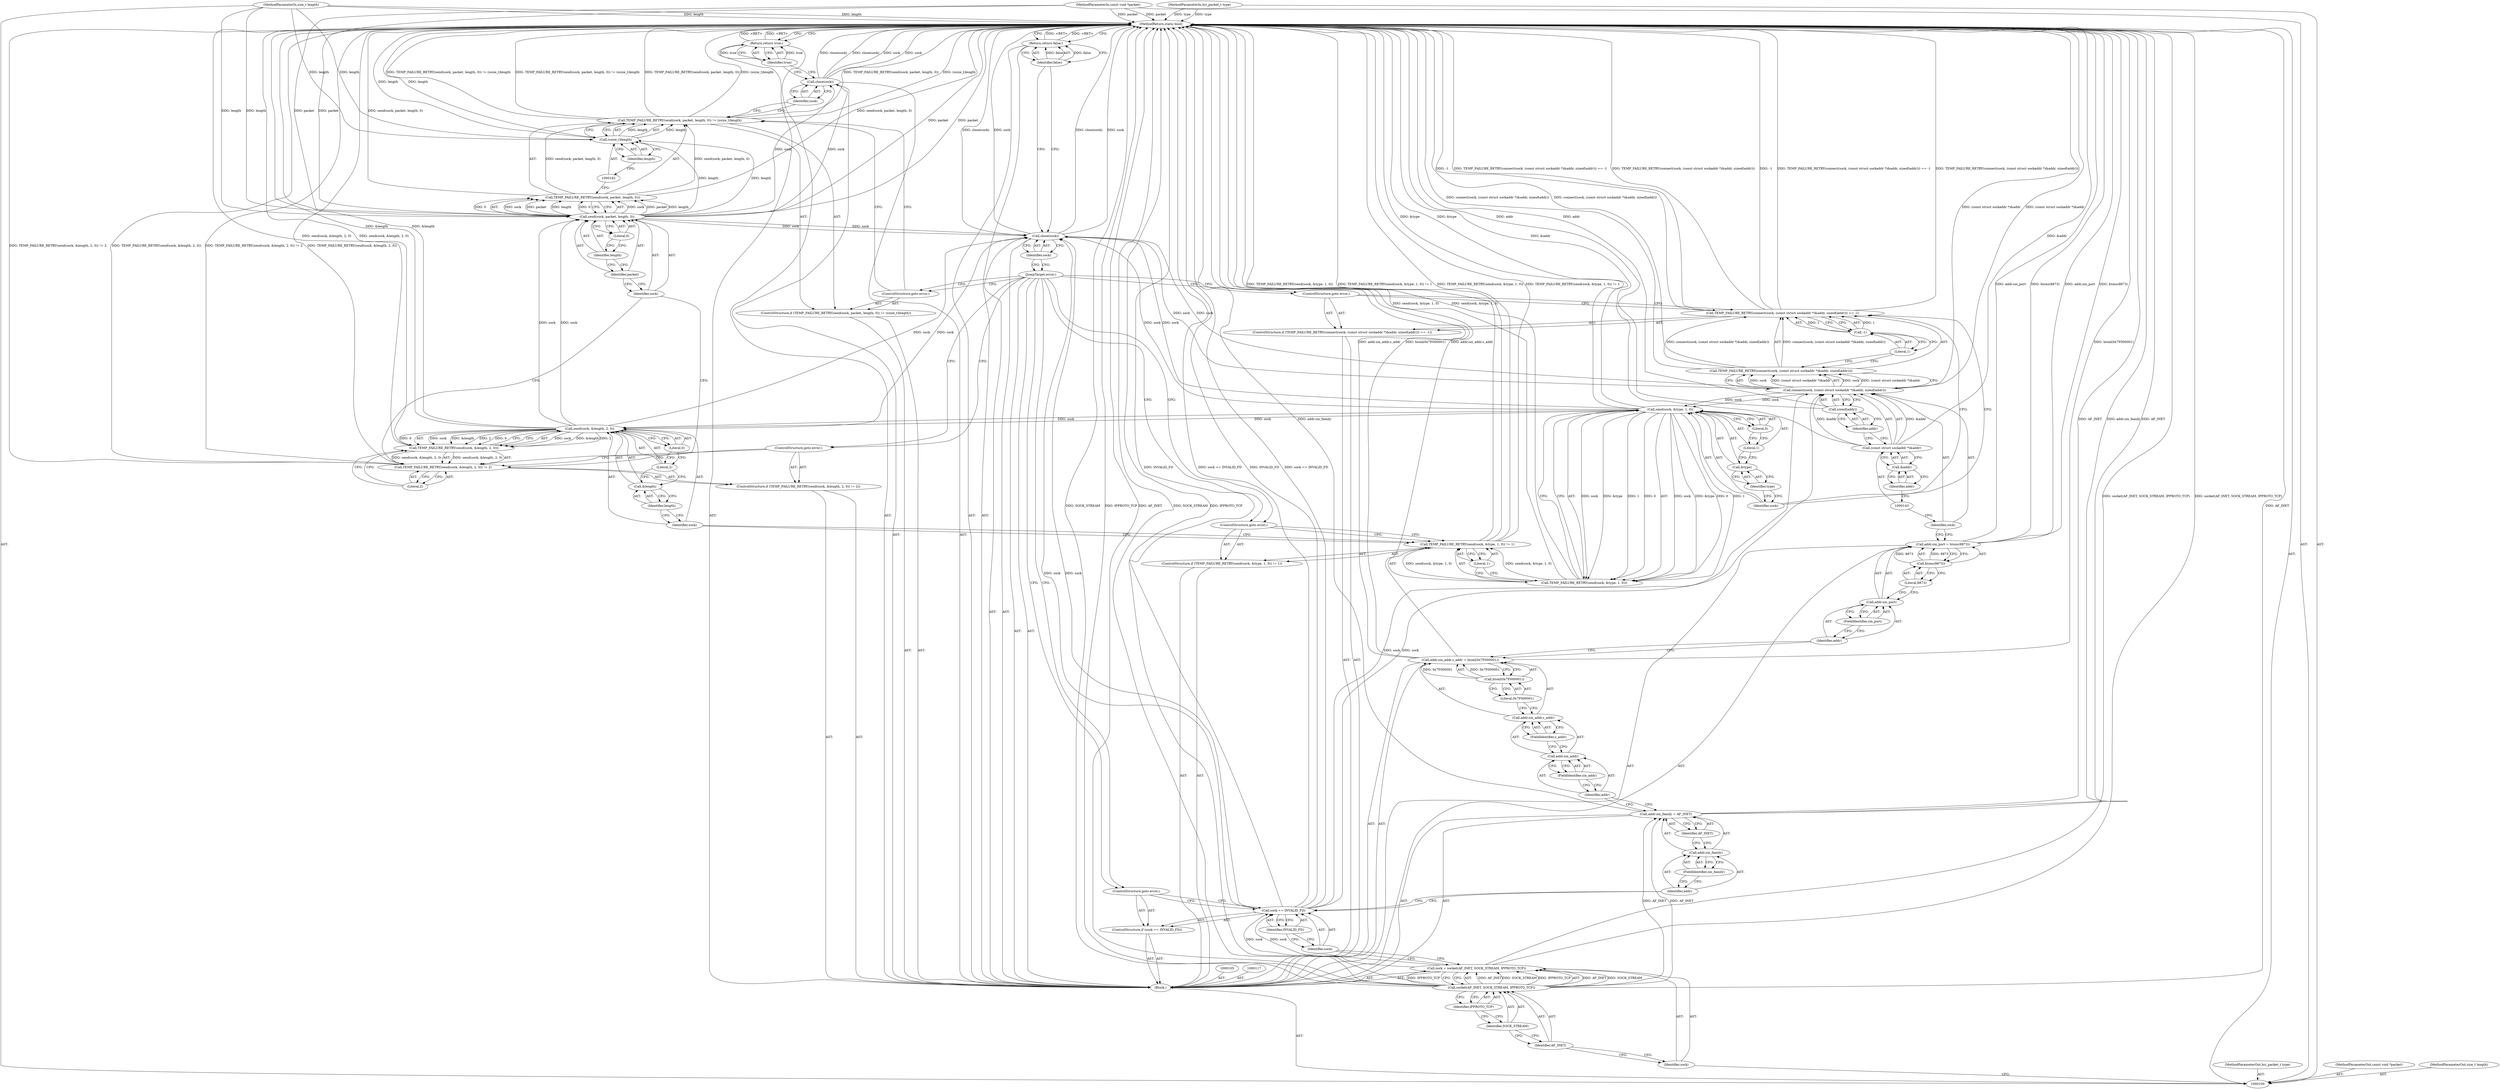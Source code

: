 digraph "0_Android_472271b153c5dc53c28beac55480a8d8434b2d5c_69" {
"1000194" [label="(MethodReturn,static bool)"];
"1000101" [label="(MethodParameterIn,hci_packet_t type)"];
"1000276" [label="(MethodParameterOut,hci_packet_t type)"];
"1000102" [label="(MethodParameterIn,const void *packet)"];
"1000277" [label="(MethodParameterOut,const void *packet)"];
"1000103" [label="(MethodParameterIn,size_t length)"];
"1000278" [label="(MethodParameterOut,size_t length)"];
"1000104" [label="(Block,)"];
"1000135" [label="(Call,htons(8873))"];
"1000136" [label="(Literal,8873)"];
"1000131" [label="(Call,addr.sin_port = htons(8873))"];
"1000132" [label="(Call,addr.sin_port)"];
"1000133" [label="(Identifier,addr)"];
"1000134" [label="(FieldIdentifier,sin_port)"];
"1000137" [label="(ControlStructure,if (TEMP_FAILURE_RETRY(connect(sock, (const struct sockaddr *)&addr, sizeof(addr))) == -1))"];
"1000140" [label="(Call,connect(sock, (const struct sockaddr *)&addr, sizeof(addr)))"];
"1000141" [label="(Identifier,sock)"];
"1000142" [label="(Call,(const struct sockaddr *)&addr)"];
"1000138" [label="(Call,TEMP_FAILURE_RETRY(connect(sock, (const struct sockaddr *)&addr, sizeof(addr))) == -1)"];
"1000139" [label="(Call,TEMP_FAILURE_RETRY(connect(sock, (const struct sockaddr *)&addr, sizeof(addr))))"];
"1000144" [label="(Call,&addr)"];
"1000145" [label="(Identifier,addr)"];
"1000146" [label="(Call,sizeof(addr))"];
"1000147" [label="(Identifier,addr)"];
"1000148" [label="(Call,-1)"];
"1000149" [label="(Literal,1)"];
"1000150" [label="(ControlStructure,goto error;)"];
"1000151" [label="(ControlStructure,if (TEMP_FAILURE_RETRY(send(sock, &type, 1, 0)) != 1))"];
"1000154" [label="(Call,send(sock, &type, 1, 0))"];
"1000155" [label="(Identifier,sock)"];
"1000156" [label="(Call,&type)"];
"1000157" [label="(Identifier,type)"];
"1000158" [label="(Literal,1)"];
"1000159" [label="(Literal,0)"];
"1000160" [label="(Literal,1)"];
"1000152" [label="(Call,TEMP_FAILURE_RETRY(send(sock, &type, 1, 0)) != 1)"];
"1000153" [label="(Call,TEMP_FAILURE_RETRY(send(sock, &type, 1, 0)))"];
"1000161" [label="(ControlStructure,goto error;)"];
"1000162" [label="(ControlStructure,if (TEMP_FAILURE_RETRY(send(sock, &length, 2, 0)) != 2))"];
"1000165" [label="(Call,send(sock, &length, 2, 0))"];
"1000166" [label="(Identifier,sock)"];
"1000167" [label="(Call,&length)"];
"1000168" [label="(Identifier,length)"];
"1000169" [label="(Literal,2)"];
"1000170" [label="(Literal,0)"];
"1000171" [label="(Literal,2)"];
"1000163" [label="(Call,TEMP_FAILURE_RETRY(send(sock, &length, 2, 0)) != 2)"];
"1000164" [label="(Call,TEMP_FAILURE_RETRY(send(sock, &length, 2, 0)))"];
"1000172" [label="(ControlStructure,goto error;)"];
"1000108" [label="(Call,socket(AF_INET, SOCK_STREAM, IPPROTO_TCP))"];
"1000109" [label="(Identifier,AF_INET)"];
"1000110" [label="(Identifier,SOCK_STREAM)"];
"1000111" [label="(Identifier,IPPROTO_TCP)"];
"1000106" [label="(Call,sock = socket(AF_INET, SOCK_STREAM, IPPROTO_TCP))"];
"1000107" [label="(Identifier,sock)"];
"1000173" [label="(ControlStructure,if (TEMP_FAILURE_RETRY(send(sock, packet, length, 0)) != (ssize_t)length))"];
"1000176" [label="(Call,send(sock, packet, length, 0))"];
"1000177" [label="(Identifier,sock)"];
"1000178" [label="(Identifier,packet)"];
"1000179" [label="(Identifier,length)"];
"1000180" [label="(Literal,0)"];
"1000181" [label="(Call,(ssize_t)length)"];
"1000174" [label="(Call,TEMP_FAILURE_RETRY(send(sock, packet, length, 0)) != (ssize_t)length)"];
"1000175" [label="(Call,TEMP_FAILURE_RETRY(send(sock, packet, length, 0)))"];
"1000183" [label="(Identifier,length)"];
"1000184" [label="(ControlStructure,goto error;)"];
"1000185" [label="(Call,close(sock))"];
"1000186" [label="(Identifier,sock)"];
"1000187" [label="(Return,return true;)"];
"1000188" [label="(Identifier,true)"];
"1000189" [label="(JumpTarget,error:)"];
"1000190" [label="(Call,close(sock))"];
"1000191" [label="(Identifier,sock)"];
"1000192" [label="(Return,return false;)"];
"1000193" [label="(Identifier,false)"];
"1000112" [label="(ControlStructure,if (sock == INVALID_FD))"];
"1000115" [label="(Identifier,INVALID_FD)"];
"1000113" [label="(Call,sock == INVALID_FD)"];
"1000114" [label="(Identifier,sock)"];
"1000116" [label="(ControlStructure,goto error;)"];
"1000122" [label="(Identifier,AF_INET)"];
"1000118" [label="(Call,addr.sin_family = AF_INET)"];
"1000119" [label="(Call,addr.sin_family)"];
"1000120" [label="(Identifier,addr)"];
"1000121" [label="(FieldIdentifier,sin_family)"];
"1000128" [label="(FieldIdentifier,s_addr)"];
"1000129" [label="(Call,htonl(0x7F000001))"];
"1000123" [label="(Call,addr.sin_addr.s_addr = htonl(0x7F000001))"];
"1000124" [label="(Call,addr.sin_addr.s_addr)"];
"1000125" [label="(Call,addr.sin_addr)"];
"1000126" [label="(Identifier,addr)"];
"1000130" [label="(Literal,0x7F000001)"];
"1000127" [label="(FieldIdentifier,sin_addr)"];
"1000194" -> "1000100"  [label="AST: "];
"1000194" -> "1000187"  [label="CFG: "];
"1000194" -> "1000192"  [label="CFG: "];
"1000187" -> "1000194"  [label="DDG: <RET>"];
"1000176" -> "1000194"  [label="DDG: packet"];
"1000140" -> "1000194"  [label="DDG: (const struct sockaddr *)&addr"];
"1000106" -> "1000194"  [label="DDG: socket(AF_INET, SOCK_STREAM, IPPROTO_TCP)"];
"1000185" -> "1000194"  [label="DDG: close(sock)"];
"1000185" -> "1000194"  [label="DDG: sock"];
"1000190" -> "1000194"  [label="DDG: close(sock)"];
"1000190" -> "1000194"  [label="DDG: sock"];
"1000174" -> "1000194"  [label="DDG: (ssize_t)length"];
"1000174" -> "1000194"  [label="DDG: TEMP_FAILURE_RETRY(send(sock, packet, length, 0)) != (ssize_t)length"];
"1000174" -> "1000194"  [label="DDG: TEMP_FAILURE_RETRY(send(sock, packet, length, 0))"];
"1000152" -> "1000194"  [label="DDG: TEMP_FAILURE_RETRY(send(sock, &type, 1, 0))"];
"1000152" -> "1000194"  [label="DDG: TEMP_FAILURE_RETRY(send(sock, &type, 1, 0)) != 1"];
"1000102" -> "1000194"  [label="DDG: packet"];
"1000153" -> "1000194"  [label="DDG: send(sock, &type, 1, 0)"];
"1000118" -> "1000194"  [label="DDG: AF_INET"];
"1000118" -> "1000194"  [label="DDG: addr.sin_family"];
"1000163" -> "1000194"  [label="DDG: TEMP_FAILURE_RETRY(send(sock, &length, 2, 0))"];
"1000163" -> "1000194"  [label="DDG: TEMP_FAILURE_RETRY(send(sock, &length, 2, 0)) != 2"];
"1000131" -> "1000194"  [label="DDG: addr.sin_port"];
"1000131" -> "1000194"  [label="DDG: htons(8873)"];
"1000138" -> "1000194"  [label="DDG: TEMP_FAILURE_RETRY(connect(sock, (const struct sockaddr *)&addr, sizeof(addr)))"];
"1000138" -> "1000194"  [label="DDG: -1"];
"1000138" -> "1000194"  [label="DDG: TEMP_FAILURE_RETRY(connect(sock, (const struct sockaddr *)&addr, sizeof(addr))) == -1"];
"1000139" -> "1000194"  [label="DDG: connect(sock, (const struct sockaddr *)&addr, sizeof(addr))"];
"1000123" -> "1000194"  [label="DDG: htonl(0x7F000001)"];
"1000123" -> "1000194"  [label="DDG: addr.sin_addr.s_addr"];
"1000103" -> "1000194"  [label="DDG: length"];
"1000142" -> "1000194"  [label="DDG: &addr"];
"1000165" -> "1000194"  [label="DDG: &length"];
"1000113" -> "1000194"  [label="DDG: INVALID_FD"];
"1000113" -> "1000194"  [label="DDG: sock == INVALID_FD"];
"1000175" -> "1000194"  [label="DDG: send(sock, packet, length, 0)"];
"1000101" -> "1000194"  [label="DDG: type"];
"1000108" -> "1000194"  [label="DDG: SOCK_STREAM"];
"1000108" -> "1000194"  [label="DDG: IPPROTO_TCP"];
"1000108" -> "1000194"  [label="DDG: AF_INET"];
"1000154" -> "1000194"  [label="DDG: &type"];
"1000146" -> "1000194"  [label="DDG: addr"];
"1000181" -> "1000194"  [label="DDG: length"];
"1000164" -> "1000194"  [label="DDG: send(sock, &length, 2, 0)"];
"1000192" -> "1000194"  [label="DDG: <RET>"];
"1000101" -> "1000100"  [label="AST: "];
"1000101" -> "1000194"  [label="DDG: type"];
"1000276" -> "1000100"  [label="AST: "];
"1000102" -> "1000100"  [label="AST: "];
"1000102" -> "1000194"  [label="DDG: packet"];
"1000102" -> "1000176"  [label="DDG: packet"];
"1000277" -> "1000100"  [label="AST: "];
"1000103" -> "1000100"  [label="AST: "];
"1000103" -> "1000194"  [label="DDG: length"];
"1000103" -> "1000176"  [label="DDG: length"];
"1000103" -> "1000181"  [label="DDG: length"];
"1000278" -> "1000100"  [label="AST: "];
"1000104" -> "1000100"  [label="AST: "];
"1000105" -> "1000104"  [label="AST: "];
"1000106" -> "1000104"  [label="AST: "];
"1000112" -> "1000104"  [label="AST: "];
"1000117" -> "1000104"  [label="AST: "];
"1000118" -> "1000104"  [label="AST: "];
"1000123" -> "1000104"  [label="AST: "];
"1000131" -> "1000104"  [label="AST: "];
"1000137" -> "1000104"  [label="AST: "];
"1000151" -> "1000104"  [label="AST: "];
"1000162" -> "1000104"  [label="AST: "];
"1000173" -> "1000104"  [label="AST: "];
"1000185" -> "1000104"  [label="AST: "];
"1000187" -> "1000104"  [label="AST: "];
"1000189" -> "1000104"  [label="AST: "];
"1000190" -> "1000104"  [label="AST: "];
"1000192" -> "1000104"  [label="AST: "];
"1000135" -> "1000131"  [label="AST: "];
"1000135" -> "1000136"  [label="CFG: "];
"1000136" -> "1000135"  [label="AST: "];
"1000131" -> "1000135"  [label="CFG: "];
"1000135" -> "1000131"  [label="DDG: 8873"];
"1000136" -> "1000135"  [label="AST: "];
"1000136" -> "1000132"  [label="CFG: "];
"1000135" -> "1000136"  [label="CFG: "];
"1000131" -> "1000104"  [label="AST: "];
"1000131" -> "1000135"  [label="CFG: "];
"1000132" -> "1000131"  [label="AST: "];
"1000135" -> "1000131"  [label="AST: "];
"1000141" -> "1000131"  [label="CFG: "];
"1000131" -> "1000194"  [label="DDG: addr.sin_port"];
"1000131" -> "1000194"  [label="DDG: htons(8873)"];
"1000135" -> "1000131"  [label="DDG: 8873"];
"1000132" -> "1000131"  [label="AST: "];
"1000132" -> "1000134"  [label="CFG: "];
"1000133" -> "1000132"  [label="AST: "];
"1000134" -> "1000132"  [label="AST: "];
"1000136" -> "1000132"  [label="CFG: "];
"1000133" -> "1000132"  [label="AST: "];
"1000133" -> "1000123"  [label="CFG: "];
"1000134" -> "1000133"  [label="CFG: "];
"1000134" -> "1000132"  [label="AST: "];
"1000134" -> "1000133"  [label="CFG: "];
"1000132" -> "1000134"  [label="CFG: "];
"1000137" -> "1000104"  [label="AST: "];
"1000138" -> "1000137"  [label="AST: "];
"1000150" -> "1000137"  [label="AST: "];
"1000140" -> "1000139"  [label="AST: "];
"1000140" -> "1000146"  [label="CFG: "];
"1000141" -> "1000140"  [label="AST: "];
"1000142" -> "1000140"  [label="AST: "];
"1000146" -> "1000140"  [label="AST: "];
"1000139" -> "1000140"  [label="CFG: "];
"1000140" -> "1000194"  [label="DDG: (const struct sockaddr *)&addr"];
"1000140" -> "1000139"  [label="DDG: sock"];
"1000140" -> "1000139"  [label="DDG: (const struct sockaddr *)&addr"];
"1000113" -> "1000140"  [label="DDG: sock"];
"1000142" -> "1000140"  [label="DDG: &addr"];
"1000140" -> "1000154"  [label="DDG: sock"];
"1000140" -> "1000190"  [label="DDG: sock"];
"1000141" -> "1000140"  [label="AST: "];
"1000141" -> "1000131"  [label="CFG: "];
"1000143" -> "1000141"  [label="CFG: "];
"1000142" -> "1000140"  [label="AST: "];
"1000142" -> "1000144"  [label="CFG: "];
"1000143" -> "1000142"  [label="AST: "];
"1000144" -> "1000142"  [label="AST: "];
"1000147" -> "1000142"  [label="CFG: "];
"1000142" -> "1000194"  [label="DDG: &addr"];
"1000142" -> "1000140"  [label="DDG: &addr"];
"1000138" -> "1000137"  [label="AST: "];
"1000138" -> "1000148"  [label="CFG: "];
"1000139" -> "1000138"  [label="AST: "];
"1000148" -> "1000138"  [label="AST: "];
"1000150" -> "1000138"  [label="CFG: "];
"1000155" -> "1000138"  [label="CFG: "];
"1000138" -> "1000194"  [label="DDG: TEMP_FAILURE_RETRY(connect(sock, (const struct sockaddr *)&addr, sizeof(addr)))"];
"1000138" -> "1000194"  [label="DDG: -1"];
"1000138" -> "1000194"  [label="DDG: TEMP_FAILURE_RETRY(connect(sock, (const struct sockaddr *)&addr, sizeof(addr))) == -1"];
"1000139" -> "1000138"  [label="DDG: connect(sock, (const struct sockaddr *)&addr, sizeof(addr))"];
"1000148" -> "1000138"  [label="DDG: 1"];
"1000139" -> "1000138"  [label="AST: "];
"1000139" -> "1000140"  [label="CFG: "];
"1000140" -> "1000139"  [label="AST: "];
"1000149" -> "1000139"  [label="CFG: "];
"1000139" -> "1000194"  [label="DDG: connect(sock, (const struct sockaddr *)&addr, sizeof(addr))"];
"1000139" -> "1000138"  [label="DDG: connect(sock, (const struct sockaddr *)&addr, sizeof(addr))"];
"1000140" -> "1000139"  [label="DDG: sock"];
"1000140" -> "1000139"  [label="DDG: (const struct sockaddr *)&addr"];
"1000144" -> "1000142"  [label="AST: "];
"1000144" -> "1000145"  [label="CFG: "];
"1000145" -> "1000144"  [label="AST: "];
"1000142" -> "1000144"  [label="CFG: "];
"1000145" -> "1000144"  [label="AST: "];
"1000145" -> "1000143"  [label="CFG: "];
"1000144" -> "1000145"  [label="CFG: "];
"1000146" -> "1000140"  [label="AST: "];
"1000146" -> "1000147"  [label="CFG: "];
"1000147" -> "1000146"  [label="AST: "];
"1000140" -> "1000146"  [label="CFG: "];
"1000146" -> "1000194"  [label="DDG: addr"];
"1000147" -> "1000146"  [label="AST: "];
"1000147" -> "1000142"  [label="CFG: "];
"1000146" -> "1000147"  [label="CFG: "];
"1000148" -> "1000138"  [label="AST: "];
"1000148" -> "1000149"  [label="CFG: "];
"1000149" -> "1000148"  [label="AST: "];
"1000138" -> "1000148"  [label="CFG: "];
"1000148" -> "1000138"  [label="DDG: 1"];
"1000149" -> "1000148"  [label="AST: "];
"1000149" -> "1000139"  [label="CFG: "];
"1000148" -> "1000149"  [label="CFG: "];
"1000150" -> "1000137"  [label="AST: "];
"1000150" -> "1000138"  [label="CFG: "];
"1000189" -> "1000150"  [label="CFG: "];
"1000151" -> "1000104"  [label="AST: "];
"1000152" -> "1000151"  [label="AST: "];
"1000161" -> "1000151"  [label="AST: "];
"1000154" -> "1000153"  [label="AST: "];
"1000154" -> "1000159"  [label="CFG: "];
"1000155" -> "1000154"  [label="AST: "];
"1000156" -> "1000154"  [label="AST: "];
"1000158" -> "1000154"  [label="AST: "];
"1000159" -> "1000154"  [label="AST: "];
"1000153" -> "1000154"  [label="CFG: "];
"1000154" -> "1000194"  [label="DDG: &type"];
"1000154" -> "1000153"  [label="DDG: sock"];
"1000154" -> "1000153"  [label="DDG: &type"];
"1000154" -> "1000153"  [label="DDG: 1"];
"1000154" -> "1000153"  [label="DDG: 0"];
"1000140" -> "1000154"  [label="DDG: sock"];
"1000154" -> "1000165"  [label="DDG: sock"];
"1000154" -> "1000190"  [label="DDG: sock"];
"1000155" -> "1000154"  [label="AST: "];
"1000155" -> "1000138"  [label="CFG: "];
"1000157" -> "1000155"  [label="CFG: "];
"1000156" -> "1000154"  [label="AST: "];
"1000156" -> "1000157"  [label="CFG: "];
"1000157" -> "1000156"  [label="AST: "];
"1000158" -> "1000156"  [label="CFG: "];
"1000157" -> "1000156"  [label="AST: "];
"1000157" -> "1000155"  [label="CFG: "];
"1000156" -> "1000157"  [label="CFG: "];
"1000158" -> "1000154"  [label="AST: "];
"1000158" -> "1000156"  [label="CFG: "];
"1000159" -> "1000158"  [label="CFG: "];
"1000159" -> "1000154"  [label="AST: "];
"1000159" -> "1000158"  [label="CFG: "];
"1000154" -> "1000159"  [label="CFG: "];
"1000160" -> "1000152"  [label="AST: "];
"1000160" -> "1000153"  [label="CFG: "];
"1000152" -> "1000160"  [label="CFG: "];
"1000152" -> "1000151"  [label="AST: "];
"1000152" -> "1000160"  [label="CFG: "];
"1000153" -> "1000152"  [label="AST: "];
"1000160" -> "1000152"  [label="AST: "];
"1000161" -> "1000152"  [label="CFG: "];
"1000166" -> "1000152"  [label="CFG: "];
"1000152" -> "1000194"  [label="DDG: TEMP_FAILURE_RETRY(send(sock, &type, 1, 0))"];
"1000152" -> "1000194"  [label="DDG: TEMP_FAILURE_RETRY(send(sock, &type, 1, 0)) != 1"];
"1000153" -> "1000152"  [label="DDG: send(sock, &type, 1, 0)"];
"1000153" -> "1000152"  [label="AST: "];
"1000153" -> "1000154"  [label="CFG: "];
"1000154" -> "1000153"  [label="AST: "];
"1000160" -> "1000153"  [label="CFG: "];
"1000153" -> "1000194"  [label="DDG: send(sock, &type, 1, 0)"];
"1000153" -> "1000152"  [label="DDG: send(sock, &type, 1, 0)"];
"1000154" -> "1000153"  [label="DDG: sock"];
"1000154" -> "1000153"  [label="DDG: &type"];
"1000154" -> "1000153"  [label="DDG: 1"];
"1000154" -> "1000153"  [label="DDG: 0"];
"1000161" -> "1000151"  [label="AST: "];
"1000161" -> "1000152"  [label="CFG: "];
"1000189" -> "1000161"  [label="CFG: "];
"1000162" -> "1000104"  [label="AST: "];
"1000163" -> "1000162"  [label="AST: "];
"1000172" -> "1000162"  [label="AST: "];
"1000165" -> "1000164"  [label="AST: "];
"1000165" -> "1000170"  [label="CFG: "];
"1000166" -> "1000165"  [label="AST: "];
"1000167" -> "1000165"  [label="AST: "];
"1000169" -> "1000165"  [label="AST: "];
"1000170" -> "1000165"  [label="AST: "];
"1000164" -> "1000165"  [label="CFG: "];
"1000165" -> "1000194"  [label="DDG: &length"];
"1000165" -> "1000164"  [label="DDG: sock"];
"1000165" -> "1000164"  [label="DDG: &length"];
"1000165" -> "1000164"  [label="DDG: 2"];
"1000165" -> "1000164"  [label="DDG: 0"];
"1000154" -> "1000165"  [label="DDG: sock"];
"1000165" -> "1000176"  [label="DDG: sock"];
"1000165" -> "1000190"  [label="DDG: sock"];
"1000166" -> "1000165"  [label="AST: "];
"1000166" -> "1000152"  [label="CFG: "];
"1000168" -> "1000166"  [label="CFG: "];
"1000167" -> "1000165"  [label="AST: "];
"1000167" -> "1000168"  [label="CFG: "];
"1000168" -> "1000167"  [label="AST: "];
"1000169" -> "1000167"  [label="CFG: "];
"1000168" -> "1000167"  [label="AST: "];
"1000168" -> "1000166"  [label="CFG: "];
"1000167" -> "1000168"  [label="CFG: "];
"1000169" -> "1000165"  [label="AST: "];
"1000169" -> "1000167"  [label="CFG: "];
"1000170" -> "1000169"  [label="CFG: "];
"1000170" -> "1000165"  [label="AST: "];
"1000170" -> "1000169"  [label="CFG: "];
"1000165" -> "1000170"  [label="CFG: "];
"1000171" -> "1000163"  [label="AST: "];
"1000171" -> "1000164"  [label="CFG: "];
"1000163" -> "1000171"  [label="CFG: "];
"1000163" -> "1000162"  [label="AST: "];
"1000163" -> "1000171"  [label="CFG: "];
"1000164" -> "1000163"  [label="AST: "];
"1000171" -> "1000163"  [label="AST: "];
"1000172" -> "1000163"  [label="CFG: "];
"1000177" -> "1000163"  [label="CFG: "];
"1000163" -> "1000194"  [label="DDG: TEMP_FAILURE_RETRY(send(sock, &length, 2, 0))"];
"1000163" -> "1000194"  [label="DDG: TEMP_FAILURE_RETRY(send(sock, &length, 2, 0)) != 2"];
"1000164" -> "1000163"  [label="DDG: send(sock, &length, 2, 0)"];
"1000164" -> "1000163"  [label="AST: "];
"1000164" -> "1000165"  [label="CFG: "];
"1000165" -> "1000164"  [label="AST: "];
"1000171" -> "1000164"  [label="CFG: "];
"1000164" -> "1000194"  [label="DDG: send(sock, &length, 2, 0)"];
"1000164" -> "1000163"  [label="DDG: send(sock, &length, 2, 0)"];
"1000165" -> "1000164"  [label="DDG: sock"];
"1000165" -> "1000164"  [label="DDG: &length"];
"1000165" -> "1000164"  [label="DDG: 2"];
"1000165" -> "1000164"  [label="DDG: 0"];
"1000172" -> "1000162"  [label="AST: "];
"1000172" -> "1000163"  [label="CFG: "];
"1000189" -> "1000172"  [label="CFG: "];
"1000108" -> "1000106"  [label="AST: "];
"1000108" -> "1000111"  [label="CFG: "];
"1000109" -> "1000108"  [label="AST: "];
"1000110" -> "1000108"  [label="AST: "];
"1000111" -> "1000108"  [label="AST: "];
"1000106" -> "1000108"  [label="CFG: "];
"1000108" -> "1000194"  [label="DDG: SOCK_STREAM"];
"1000108" -> "1000194"  [label="DDG: IPPROTO_TCP"];
"1000108" -> "1000194"  [label="DDG: AF_INET"];
"1000108" -> "1000106"  [label="DDG: AF_INET"];
"1000108" -> "1000106"  [label="DDG: SOCK_STREAM"];
"1000108" -> "1000106"  [label="DDG: IPPROTO_TCP"];
"1000108" -> "1000118"  [label="DDG: AF_INET"];
"1000109" -> "1000108"  [label="AST: "];
"1000109" -> "1000107"  [label="CFG: "];
"1000110" -> "1000109"  [label="CFG: "];
"1000110" -> "1000108"  [label="AST: "];
"1000110" -> "1000109"  [label="CFG: "];
"1000111" -> "1000110"  [label="CFG: "];
"1000111" -> "1000108"  [label="AST: "];
"1000111" -> "1000110"  [label="CFG: "];
"1000108" -> "1000111"  [label="CFG: "];
"1000106" -> "1000104"  [label="AST: "];
"1000106" -> "1000108"  [label="CFG: "];
"1000107" -> "1000106"  [label="AST: "];
"1000108" -> "1000106"  [label="AST: "];
"1000114" -> "1000106"  [label="CFG: "];
"1000106" -> "1000194"  [label="DDG: socket(AF_INET, SOCK_STREAM, IPPROTO_TCP)"];
"1000108" -> "1000106"  [label="DDG: AF_INET"];
"1000108" -> "1000106"  [label="DDG: SOCK_STREAM"];
"1000108" -> "1000106"  [label="DDG: IPPROTO_TCP"];
"1000106" -> "1000113"  [label="DDG: sock"];
"1000107" -> "1000106"  [label="AST: "];
"1000107" -> "1000100"  [label="CFG: "];
"1000109" -> "1000107"  [label="CFG: "];
"1000173" -> "1000104"  [label="AST: "];
"1000174" -> "1000173"  [label="AST: "];
"1000184" -> "1000173"  [label="AST: "];
"1000176" -> "1000175"  [label="AST: "];
"1000176" -> "1000180"  [label="CFG: "];
"1000177" -> "1000176"  [label="AST: "];
"1000178" -> "1000176"  [label="AST: "];
"1000179" -> "1000176"  [label="AST: "];
"1000180" -> "1000176"  [label="AST: "];
"1000175" -> "1000176"  [label="CFG: "];
"1000176" -> "1000194"  [label="DDG: packet"];
"1000176" -> "1000175"  [label="DDG: sock"];
"1000176" -> "1000175"  [label="DDG: packet"];
"1000176" -> "1000175"  [label="DDG: length"];
"1000176" -> "1000175"  [label="DDG: 0"];
"1000165" -> "1000176"  [label="DDG: sock"];
"1000102" -> "1000176"  [label="DDG: packet"];
"1000103" -> "1000176"  [label="DDG: length"];
"1000176" -> "1000181"  [label="DDG: length"];
"1000176" -> "1000185"  [label="DDG: sock"];
"1000176" -> "1000190"  [label="DDG: sock"];
"1000177" -> "1000176"  [label="AST: "];
"1000177" -> "1000163"  [label="CFG: "];
"1000178" -> "1000177"  [label="CFG: "];
"1000178" -> "1000176"  [label="AST: "];
"1000178" -> "1000177"  [label="CFG: "];
"1000179" -> "1000178"  [label="CFG: "];
"1000179" -> "1000176"  [label="AST: "];
"1000179" -> "1000178"  [label="CFG: "];
"1000180" -> "1000179"  [label="CFG: "];
"1000180" -> "1000176"  [label="AST: "];
"1000180" -> "1000179"  [label="CFG: "];
"1000176" -> "1000180"  [label="CFG: "];
"1000181" -> "1000174"  [label="AST: "];
"1000181" -> "1000183"  [label="CFG: "];
"1000182" -> "1000181"  [label="AST: "];
"1000183" -> "1000181"  [label="AST: "];
"1000174" -> "1000181"  [label="CFG: "];
"1000181" -> "1000194"  [label="DDG: length"];
"1000181" -> "1000174"  [label="DDG: length"];
"1000176" -> "1000181"  [label="DDG: length"];
"1000103" -> "1000181"  [label="DDG: length"];
"1000174" -> "1000173"  [label="AST: "];
"1000174" -> "1000181"  [label="CFG: "];
"1000175" -> "1000174"  [label="AST: "];
"1000181" -> "1000174"  [label="AST: "];
"1000184" -> "1000174"  [label="CFG: "];
"1000186" -> "1000174"  [label="CFG: "];
"1000174" -> "1000194"  [label="DDG: (ssize_t)length"];
"1000174" -> "1000194"  [label="DDG: TEMP_FAILURE_RETRY(send(sock, packet, length, 0)) != (ssize_t)length"];
"1000174" -> "1000194"  [label="DDG: TEMP_FAILURE_RETRY(send(sock, packet, length, 0))"];
"1000175" -> "1000174"  [label="DDG: send(sock, packet, length, 0)"];
"1000181" -> "1000174"  [label="DDG: length"];
"1000175" -> "1000174"  [label="AST: "];
"1000175" -> "1000176"  [label="CFG: "];
"1000176" -> "1000175"  [label="AST: "];
"1000182" -> "1000175"  [label="CFG: "];
"1000175" -> "1000194"  [label="DDG: send(sock, packet, length, 0)"];
"1000175" -> "1000174"  [label="DDG: send(sock, packet, length, 0)"];
"1000176" -> "1000175"  [label="DDG: sock"];
"1000176" -> "1000175"  [label="DDG: packet"];
"1000176" -> "1000175"  [label="DDG: length"];
"1000176" -> "1000175"  [label="DDG: 0"];
"1000183" -> "1000181"  [label="AST: "];
"1000183" -> "1000182"  [label="CFG: "];
"1000181" -> "1000183"  [label="CFG: "];
"1000184" -> "1000173"  [label="AST: "];
"1000184" -> "1000174"  [label="CFG: "];
"1000189" -> "1000184"  [label="CFG: "];
"1000185" -> "1000104"  [label="AST: "];
"1000185" -> "1000186"  [label="CFG: "];
"1000186" -> "1000185"  [label="AST: "];
"1000188" -> "1000185"  [label="CFG: "];
"1000185" -> "1000194"  [label="DDG: close(sock)"];
"1000185" -> "1000194"  [label="DDG: sock"];
"1000176" -> "1000185"  [label="DDG: sock"];
"1000186" -> "1000185"  [label="AST: "];
"1000186" -> "1000174"  [label="CFG: "];
"1000185" -> "1000186"  [label="CFG: "];
"1000187" -> "1000104"  [label="AST: "];
"1000187" -> "1000188"  [label="CFG: "];
"1000188" -> "1000187"  [label="AST: "];
"1000194" -> "1000187"  [label="CFG: "];
"1000187" -> "1000194"  [label="DDG: <RET>"];
"1000188" -> "1000187"  [label="DDG: true"];
"1000188" -> "1000187"  [label="AST: "];
"1000188" -> "1000185"  [label="CFG: "];
"1000187" -> "1000188"  [label="CFG: "];
"1000188" -> "1000187"  [label="DDG: true"];
"1000189" -> "1000104"  [label="AST: "];
"1000189" -> "1000116"  [label="CFG: "];
"1000189" -> "1000150"  [label="CFG: "];
"1000189" -> "1000161"  [label="CFG: "];
"1000189" -> "1000172"  [label="CFG: "];
"1000189" -> "1000184"  [label="CFG: "];
"1000191" -> "1000189"  [label="CFG: "];
"1000190" -> "1000104"  [label="AST: "];
"1000190" -> "1000191"  [label="CFG: "];
"1000191" -> "1000190"  [label="AST: "];
"1000193" -> "1000190"  [label="CFG: "];
"1000190" -> "1000194"  [label="DDG: close(sock)"];
"1000190" -> "1000194"  [label="DDG: sock"];
"1000113" -> "1000190"  [label="DDG: sock"];
"1000140" -> "1000190"  [label="DDG: sock"];
"1000165" -> "1000190"  [label="DDG: sock"];
"1000154" -> "1000190"  [label="DDG: sock"];
"1000176" -> "1000190"  [label="DDG: sock"];
"1000191" -> "1000190"  [label="AST: "];
"1000191" -> "1000189"  [label="CFG: "];
"1000190" -> "1000191"  [label="CFG: "];
"1000192" -> "1000104"  [label="AST: "];
"1000192" -> "1000193"  [label="CFG: "];
"1000193" -> "1000192"  [label="AST: "];
"1000194" -> "1000192"  [label="CFG: "];
"1000192" -> "1000194"  [label="DDG: <RET>"];
"1000193" -> "1000192"  [label="DDG: false"];
"1000193" -> "1000192"  [label="AST: "];
"1000193" -> "1000190"  [label="CFG: "];
"1000192" -> "1000193"  [label="CFG: "];
"1000193" -> "1000192"  [label="DDG: false"];
"1000112" -> "1000104"  [label="AST: "];
"1000113" -> "1000112"  [label="AST: "];
"1000116" -> "1000112"  [label="AST: "];
"1000115" -> "1000113"  [label="AST: "];
"1000115" -> "1000114"  [label="CFG: "];
"1000113" -> "1000115"  [label="CFG: "];
"1000113" -> "1000112"  [label="AST: "];
"1000113" -> "1000115"  [label="CFG: "];
"1000114" -> "1000113"  [label="AST: "];
"1000115" -> "1000113"  [label="AST: "];
"1000116" -> "1000113"  [label="CFG: "];
"1000120" -> "1000113"  [label="CFG: "];
"1000113" -> "1000194"  [label="DDG: INVALID_FD"];
"1000113" -> "1000194"  [label="DDG: sock == INVALID_FD"];
"1000106" -> "1000113"  [label="DDG: sock"];
"1000113" -> "1000140"  [label="DDG: sock"];
"1000113" -> "1000190"  [label="DDG: sock"];
"1000114" -> "1000113"  [label="AST: "];
"1000114" -> "1000106"  [label="CFG: "];
"1000115" -> "1000114"  [label="CFG: "];
"1000116" -> "1000112"  [label="AST: "];
"1000116" -> "1000113"  [label="CFG: "];
"1000189" -> "1000116"  [label="CFG: "];
"1000122" -> "1000118"  [label="AST: "];
"1000122" -> "1000119"  [label="CFG: "];
"1000118" -> "1000122"  [label="CFG: "];
"1000118" -> "1000104"  [label="AST: "];
"1000118" -> "1000122"  [label="CFG: "];
"1000119" -> "1000118"  [label="AST: "];
"1000122" -> "1000118"  [label="AST: "];
"1000126" -> "1000118"  [label="CFG: "];
"1000118" -> "1000194"  [label="DDG: AF_INET"];
"1000118" -> "1000194"  [label="DDG: addr.sin_family"];
"1000108" -> "1000118"  [label="DDG: AF_INET"];
"1000119" -> "1000118"  [label="AST: "];
"1000119" -> "1000121"  [label="CFG: "];
"1000120" -> "1000119"  [label="AST: "];
"1000121" -> "1000119"  [label="AST: "];
"1000122" -> "1000119"  [label="CFG: "];
"1000120" -> "1000119"  [label="AST: "];
"1000120" -> "1000113"  [label="CFG: "];
"1000121" -> "1000120"  [label="CFG: "];
"1000121" -> "1000119"  [label="AST: "];
"1000121" -> "1000120"  [label="CFG: "];
"1000119" -> "1000121"  [label="CFG: "];
"1000128" -> "1000124"  [label="AST: "];
"1000128" -> "1000125"  [label="CFG: "];
"1000124" -> "1000128"  [label="CFG: "];
"1000129" -> "1000123"  [label="AST: "];
"1000129" -> "1000130"  [label="CFG: "];
"1000130" -> "1000129"  [label="AST: "];
"1000123" -> "1000129"  [label="CFG: "];
"1000129" -> "1000123"  [label="DDG: 0x7F000001"];
"1000123" -> "1000104"  [label="AST: "];
"1000123" -> "1000129"  [label="CFG: "];
"1000124" -> "1000123"  [label="AST: "];
"1000129" -> "1000123"  [label="AST: "];
"1000133" -> "1000123"  [label="CFG: "];
"1000123" -> "1000194"  [label="DDG: htonl(0x7F000001)"];
"1000123" -> "1000194"  [label="DDG: addr.sin_addr.s_addr"];
"1000129" -> "1000123"  [label="DDG: 0x7F000001"];
"1000124" -> "1000123"  [label="AST: "];
"1000124" -> "1000128"  [label="CFG: "];
"1000125" -> "1000124"  [label="AST: "];
"1000128" -> "1000124"  [label="AST: "];
"1000130" -> "1000124"  [label="CFG: "];
"1000125" -> "1000124"  [label="AST: "];
"1000125" -> "1000127"  [label="CFG: "];
"1000126" -> "1000125"  [label="AST: "];
"1000127" -> "1000125"  [label="AST: "];
"1000128" -> "1000125"  [label="CFG: "];
"1000126" -> "1000125"  [label="AST: "];
"1000126" -> "1000118"  [label="CFG: "];
"1000127" -> "1000126"  [label="CFG: "];
"1000130" -> "1000129"  [label="AST: "];
"1000130" -> "1000124"  [label="CFG: "];
"1000129" -> "1000130"  [label="CFG: "];
"1000127" -> "1000125"  [label="AST: "];
"1000127" -> "1000126"  [label="CFG: "];
"1000125" -> "1000127"  [label="CFG: "];
}
